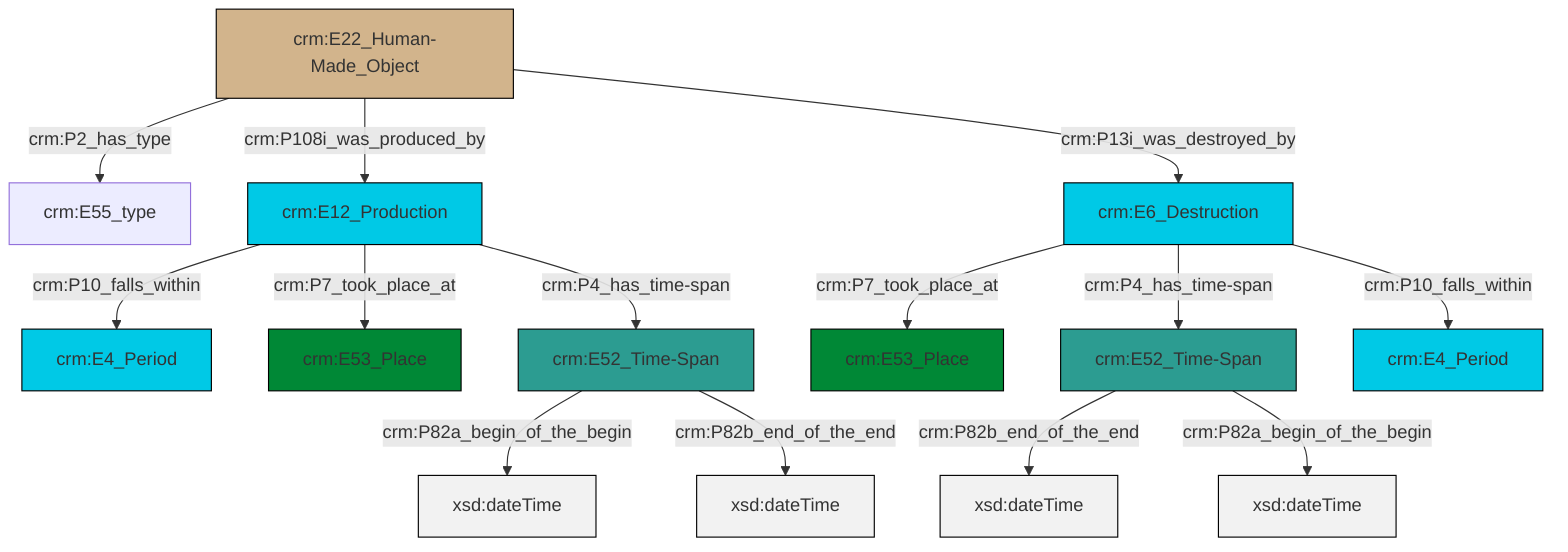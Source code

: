 graph TD
classDef Literal fill:#f2f2f2,stroke:#000000;
classDef CRM_Entity fill:#FFFFFF,stroke:#000000;
classDef Temporal_Entity fill:#00C9E6, stroke:#000000;
classDef Type fill:#E18312, stroke:#000000;
classDef Time-Span fill:#2C9C91, stroke:#000000;
classDef Appellation fill:#FFEB7F, stroke:#000000;
classDef Place fill:#008836, stroke:#000000;
classDef Persistent_Item fill:#B266B2, stroke:#000000;
classDef Conceptual_Object fill:#FFD700, stroke:#000000;
classDef Physical_Thing fill:#D2B48C, stroke:#000000;
classDef Actor fill:#f58aad, stroke:#000000;
classDef PC_Classes fill:#4ce600, stroke:#000000;
classDef Multi fill:#cccccc,stroke:#000000;

0["crm:E52_Time-Span"]:::Time-Span -->|crm:P82b_end_of_the_end| 1[xsd:dateTime]:::Literal
2["crm:E52_Time-Span"]:::Time-Span -->|crm:P82a_begin_of_the_begin| 3[xsd:dateTime]:::Literal
4["crm:E6_Destruction"]:::Temporal_Entity -->|crm:P7_took_place_at| 5["crm:E53_Place"]:::Place
4["crm:E6_Destruction"]:::Temporal_Entity -->|crm:P4_has_time-span| 0["crm:E52_Time-Span"]:::Time-Span
8["crm:E22_Human-Made_Object"]:::Physical_Thing -->|crm:P2_has_type| 11["crm:E55_type"]:::Default
4["crm:E6_Destruction"]:::Temporal_Entity -->|crm:P10_falls_within| 6["crm:E4_Period"]:::Temporal_Entity
8["crm:E22_Human-Made_Object"]:::Physical_Thing -->|crm:P108i_was_produced_by| 18["crm:E12_Production"]:::Temporal_Entity
18["crm:E12_Production"]:::Temporal_Entity -->|crm:P10_falls_within| 13["crm:E4_Period"]:::Temporal_Entity
0["crm:E52_Time-Span"]:::Time-Span -->|crm:P82a_begin_of_the_begin| 19[xsd:dateTime]:::Literal
2["crm:E52_Time-Span"]:::Time-Span -->|crm:P82b_end_of_the_end| 20[xsd:dateTime]:::Literal
18["crm:E12_Production"]:::Temporal_Entity -->|crm:P7_took_place_at| 16["crm:E53_Place"]:::Place
8["crm:E22_Human-Made_Object"]:::Physical_Thing -->|crm:P13i_was_destroyed_by| 4["crm:E6_Destruction"]:::Temporal_Entity
18["crm:E12_Production"]:::Temporal_Entity -->|crm:P4_has_time-span| 2["crm:E52_Time-Span"]:::Time-Span